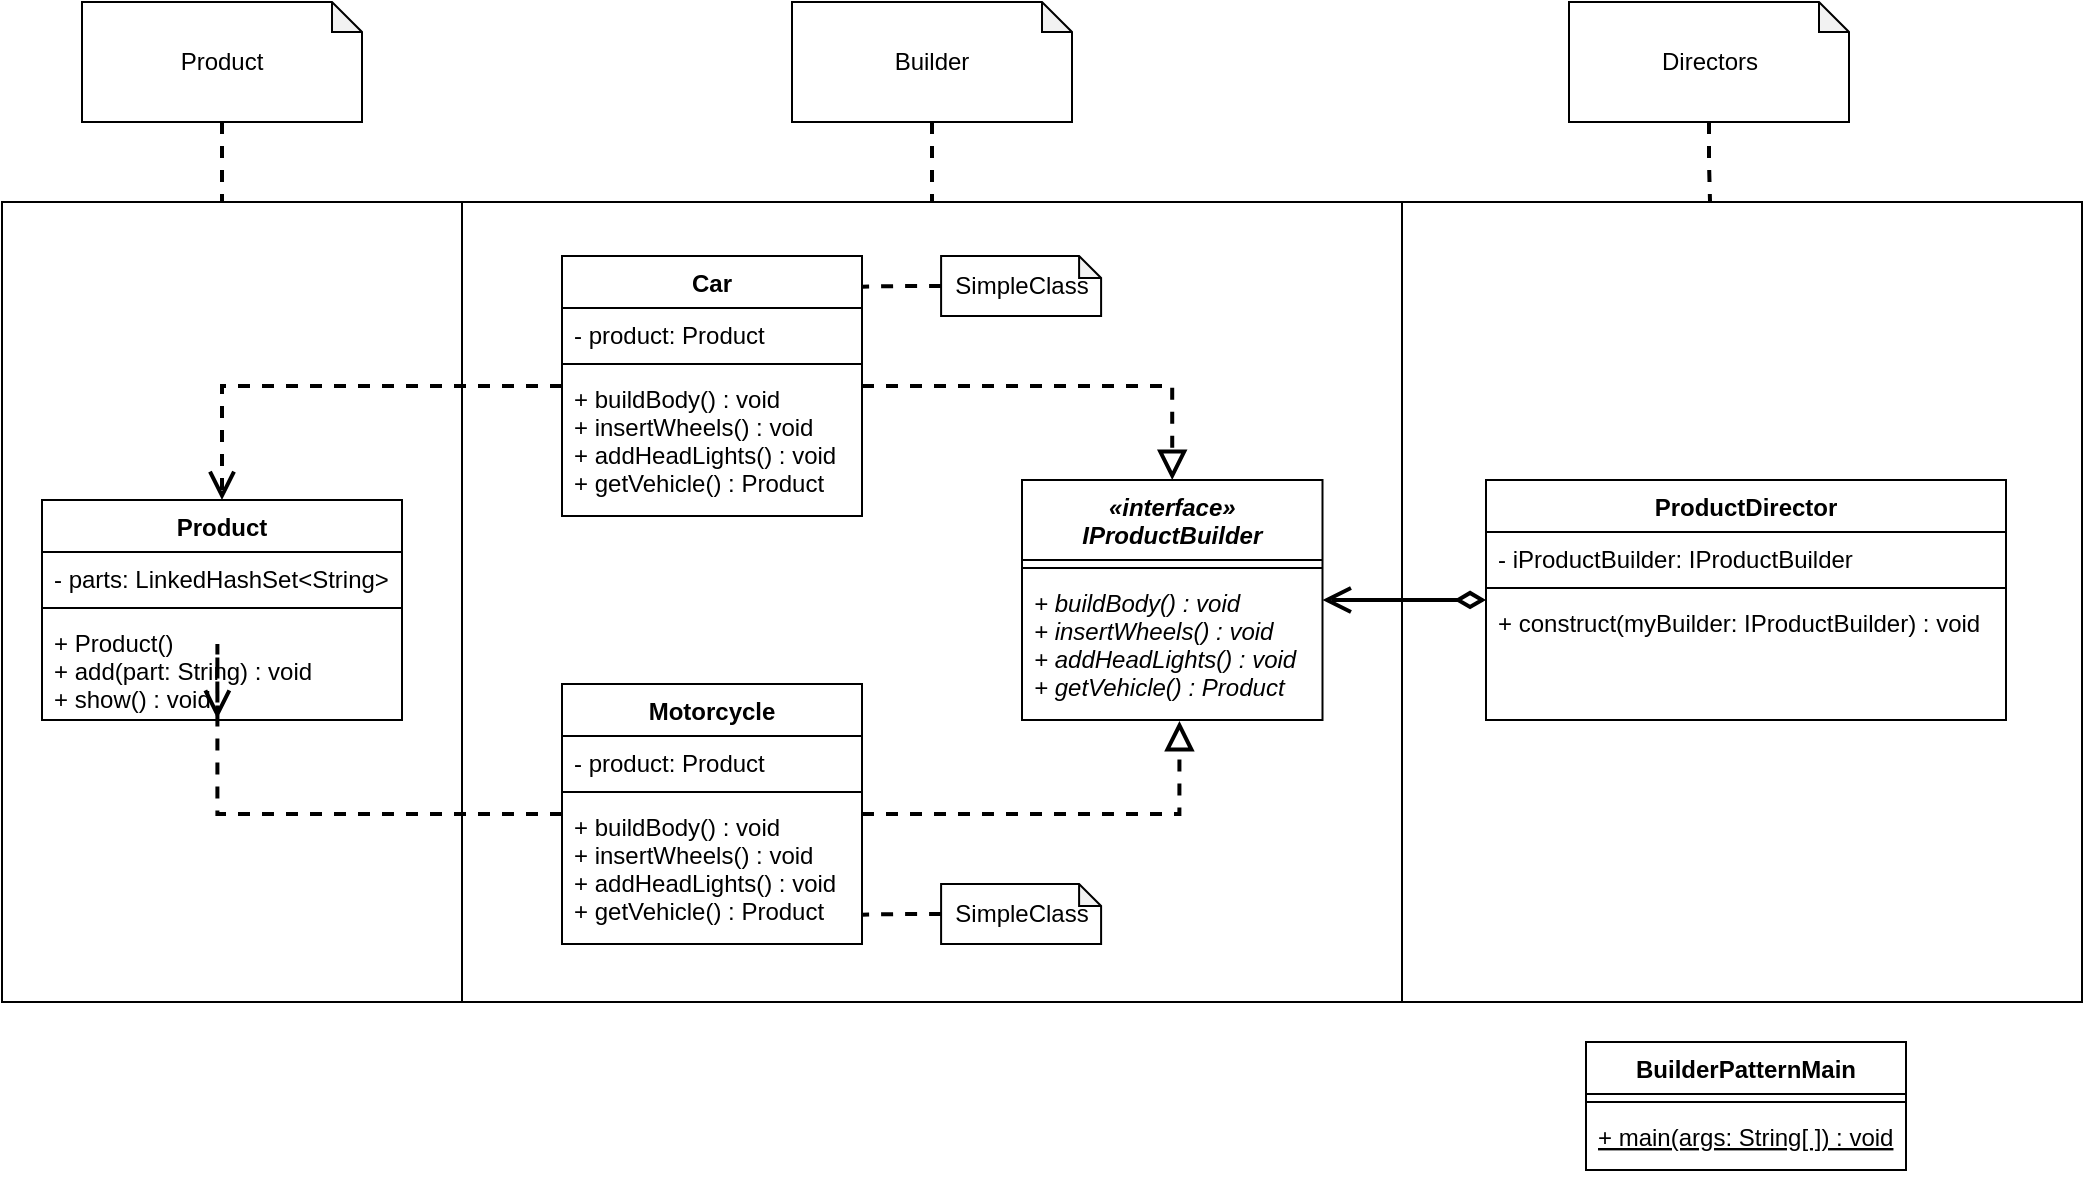 <mxfile version="20.0.4" type="device"><diagram id="iUhGP4TNWq7jxttfrQu5" name="Page-1"><mxGraphModel dx="1087" dy="1686" grid="1" gridSize="10" guides="1" tooltips="1" connect="1" arrows="1" fold="1" page="1" pageScale="1" pageWidth="850" pageHeight="1100" math="0" shadow="0"><root><mxCell id="0"/><mxCell id="1" parent="0"/><mxCell id="AHPFcoRHV780sCgT1En4-89" value="" style="rounded=0;whiteSpace=wrap;html=1;fillColor=none;" parent="1" vertex="1"><mxGeometry x="1110" y="-310" width="340" height="400" as="geometry"/></mxCell><mxCell id="AHPFcoRHV780sCgT1En4-74" value="" style="rounded=0;whiteSpace=wrap;html=1;fillColor=none;" parent="1" vertex="1"><mxGeometry x="640" y="-310" width="470" height="400" as="geometry"/></mxCell><mxCell id="AHPFcoRHV780sCgT1En4-67" style="edgeStyle=orthogonalEdgeStyle;rounded=0;orthogonalLoop=1;jettySize=auto;html=1;exitX=0.5;exitY=0;exitDx=0;exitDy=0;entryX=0.5;entryY=0;entryDx=0;entryDy=0;startArrow=open;startFill=0;dashed=1;strokeWidth=2;startSize=10;endArrow=none;endFill=0;" parent="1" edge="1"><mxGeometry relative="1" as="geometry"><mxPoint x="340.75" y="-250" as="sourcePoint"/><Array as="points"><mxPoint x="341" y="-290"/><mxPoint x="625" y="-290"/></Array></mxGeometry></mxCell><mxCell id="AHPFcoRHV780sCgT1En4-69" style="edgeStyle=orthogonalEdgeStyle;rounded=0;orthogonalLoop=1;jettySize=auto;html=1;entryX=0.516;entryY=1;entryDx=0;entryDy=0;entryPerimeter=0;dashed=1;startArrow=open;startFill=0;endArrow=none;endFill=0;startSize=10;strokeWidth=2;exitX=0.482;exitY=1.001;exitDx=0;exitDy=0;exitPerimeter=0;" parent="1" edge="1"><mxGeometry relative="1" as="geometry"><mxPoint x="336.403" y="190.282" as="sourcePoint"/><Array as="points"><mxPoint x="336" y="230"/><mxPoint x="630" y="230"/></Array></mxGeometry></mxCell><mxCell id="AHPFcoRHV780sCgT1En4-62" value="BuilderPatternMain" style="swimlane;fontStyle=1;align=center;verticalAlign=top;childLayout=stackLayout;horizontal=1;startSize=26;horizontalStack=0;resizeParent=1;resizeParentMax=0;resizeLast=0;collapsible=1;marginBottom=0;fillColor=none;" parent="1" vertex="1"><mxGeometry x="1202" y="110" width="160" height="64" as="geometry"/></mxCell><mxCell id="AHPFcoRHV780sCgT1En4-63" value="" style="line;strokeWidth=1;fillColor=none;align=left;verticalAlign=middle;spacingTop=-1;spacingLeft=3;spacingRight=3;rotatable=0;labelPosition=right;points=[];portConstraint=eastwest;" parent="AHPFcoRHV780sCgT1En4-62" vertex="1"><mxGeometry y="26" width="160" height="8" as="geometry"/></mxCell><mxCell id="AHPFcoRHV780sCgT1En4-64" value="+ main(args: String[ ]) : void" style="text;strokeColor=none;fillColor=none;align=left;verticalAlign=top;spacingLeft=4;spacingRight=4;overflow=hidden;rotatable=0;points=[[0,0.5],[1,0.5]];portConstraint=eastwest;fontStyle=4" parent="AHPFcoRHV780sCgT1En4-62" vertex="1"><mxGeometry y="34" width="160" height="30" as="geometry"/></mxCell><mxCell id="AHPFcoRHV780sCgT1En4-92" style="edgeStyle=orthogonalEdgeStyle;rounded=0;orthogonalLoop=1;jettySize=auto;html=1;exitX=0.5;exitY=1;exitDx=0;exitDy=0;exitPerimeter=0;entryX=0.453;entryY=0.001;entryDx=0;entryDy=0;entryPerimeter=0;startArrow=none;startFill=0;endArrow=none;endFill=0;startSize=10;endSize=10;strokeWidth=2;dashed=1;" parent="1" source="AHPFcoRHV780sCgT1En4-90" target="AHPFcoRHV780sCgT1En4-89" edge="1"><mxGeometry relative="1" as="geometry"/></mxCell><mxCell id="AHPFcoRHV780sCgT1En4-90" value="Directors" style="shape=note;whiteSpace=wrap;html=1;backgroundOutline=1;darkOpacity=0.05;size=15;" parent="1" vertex="1"><mxGeometry x="1193.5" y="-410" width="140" height="60" as="geometry"/></mxCell><mxCell id="AHPFcoRHV780sCgT1En4-93" style="edgeStyle=orthogonalEdgeStyle;rounded=0;orthogonalLoop=1;jettySize=auto;html=1;dashed=1;startArrow=none;startFill=0;endArrow=none;endFill=0;startSize=10;endSize=10;strokeWidth=2;" parent="1" source="AHPFcoRHV780sCgT1En4-91" target="AHPFcoRHV780sCgT1En4-74" edge="1"><mxGeometry relative="1" as="geometry"/></mxCell><mxCell id="AHPFcoRHV780sCgT1En4-91" value="Builder" style="shape=note;whiteSpace=wrap;html=1;backgroundOutline=1;darkOpacity=0.05;size=15;" parent="1" vertex="1"><mxGeometry x="805" y="-410" width="140" height="60" as="geometry"/></mxCell><mxCell id="AHPFcoRHV780sCgT1En4-123" style="edgeStyle=orthogonalEdgeStyle;rounded=0;orthogonalLoop=1;jettySize=auto;html=1;entryX=0.5;entryY=0;entryDx=0;entryDy=0;dashed=1;startArrow=none;startFill=0;endArrow=block;endFill=0;startSize=10;endSize=10;strokeWidth=2;" parent="1" source="AHPFcoRHV780sCgT1En4-94" target="AHPFcoRHV780sCgT1En4-110" edge="1"><mxGeometry relative="1" as="geometry"/></mxCell><mxCell id="AHPFcoRHV780sCgT1En4-127" style="edgeStyle=orthogonalEdgeStyle;rounded=0;orthogonalLoop=1;jettySize=auto;html=1;entryX=0.5;entryY=0;entryDx=0;entryDy=0;startArrow=none;startFill=0;endArrow=open;endFill=0;startSize=10;endSize=10;strokeWidth=2;dashed=1;" parent="1" source="AHPFcoRHV780sCgT1En4-94" target="AHPFcoRHV780sCgT1En4-113" edge="1"><mxGeometry relative="1" as="geometry"/></mxCell><mxCell id="AHPFcoRHV780sCgT1En4-94" value="Car" style="swimlane;fontStyle=1;align=center;verticalAlign=top;childLayout=stackLayout;horizontal=1;startSize=26;horizontalStack=0;resizeParent=1;resizeParentMax=0;resizeLast=0;collapsible=1;marginBottom=0;fillColor=none;" parent="1" vertex="1"><mxGeometry x="690" y="-283" width="150" height="130" as="geometry"/></mxCell><mxCell id="AHPFcoRHV780sCgT1En4-95" value="- product: Product" style="text;strokeColor=none;fillColor=none;align=left;verticalAlign=top;spacingLeft=4;spacingRight=4;overflow=hidden;rotatable=0;points=[[0,0.5],[1,0.5]];portConstraint=eastwest;" parent="AHPFcoRHV780sCgT1En4-94" vertex="1"><mxGeometry y="26" width="150" height="24" as="geometry"/></mxCell><mxCell id="AHPFcoRHV780sCgT1En4-96" value="" style="line;strokeWidth=1;fillColor=none;align=left;verticalAlign=middle;spacingTop=-1;spacingLeft=3;spacingRight=3;rotatable=0;labelPosition=right;points=[];portConstraint=eastwest;" parent="AHPFcoRHV780sCgT1En4-94" vertex="1"><mxGeometry y="50" width="150" height="8" as="geometry"/></mxCell><mxCell id="AHPFcoRHV780sCgT1En4-97" value="+ buildBody() : void&#10;+ insertWheels() : void&#10;+ addHeadLights() : void&#10;+ getVehicle() : Product" style="text;strokeColor=none;fillColor=none;align=left;verticalAlign=top;spacingLeft=4;spacingRight=4;overflow=hidden;rotatable=0;points=[[0,0.5],[1,0.5]];portConstraint=eastwest;" parent="AHPFcoRHV780sCgT1En4-94" vertex="1"><mxGeometry y="58" width="150" height="72" as="geometry"/></mxCell><mxCell id="AHPFcoRHV780sCgT1En4-126" style="edgeStyle=orthogonalEdgeStyle;rounded=0;orthogonalLoop=1;jettySize=auto;html=1;entryX=0.524;entryY=1.007;entryDx=0;entryDy=0;entryPerimeter=0;dashed=1;startArrow=none;startFill=0;endArrow=block;endFill=0;startSize=10;endSize=10;strokeWidth=2;" parent="1" source="AHPFcoRHV780sCgT1En4-98" target="AHPFcoRHV780sCgT1En4-112" edge="1"><mxGeometry relative="1" as="geometry"/></mxCell><mxCell id="AHPFcoRHV780sCgT1En4-128" style="edgeStyle=orthogonalEdgeStyle;rounded=0;orthogonalLoop=1;jettySize=auto;html=1;entryX=0.487;entryY=0.989;entryDx=0;entryDy=0;entryPerimeter=0;startArrow=none;startFill=0;endArrow=open;endFill=0;startSize=10;endSize=10;strokeWidth=2;dashed=1;" parent="1" source="AHPFcoRHV780sCgT1En4-98" target="AHPFcoRHV780sCgT1En4-116" edge="1"><mxGeometry relative="1" as="geometry"/></mxCell><mxCell id="AHPFcoRHV780sCgT1En4-98" value="Motorcycle" style="swimlane;fontStyle=1;align=center;verticalAlign=top;childLayout=stackLayout;horizontal=1;startSize=26;horizontalStack=0;resizeParent=1;resizeParentMax=0;resizeLast=0;collapsible=1;marginBottom=0;fillColor=none;" parent="1" vertex="1"><mxGeometry x="690" y="-69" width="150" height="130" as="geometry"/></mxCell><mxCell id="AHPFcoRHV780sCgT1En4-99" value="- product: Product" style="text;strokeColor=none;fillColor=none;align=left;verticalAlign=top;spacingLeft=4;spacingRight=4;overflow=hidden;rotatable=0;points=[[0,0.5],[1,0.5]];portConstraint=eastwest;" parent="AHPFcoRHV780sCgT1En4-98" vertex="1"><mxGeometry y="26" width="150" height="24" as="geometry"/></mxCell><mxCell id="AHPFcoRHV780sCgT1En4-100" value="" style="line;strokeWidth=1;fillColor=none;align=left;verticalAlign=middle;spacingTop=-1;spacingLeft=3;spacingRight=3;rotatable=0;labelPosition=right;points=[];portConstraint=eastwest;" parent="AHPFcoRHV780sCgT1En4-98" vertex="1"><mxGeometry y="50" width="150" height="8" as="geometry"/></mxCell><mxCell id="AHPFcoRHV780sCgT1En4-101" value="+ buildBody() : void&#10;+ insertWheels() : void&#10;+ addHeadLights() : void&#10;+ getVehicle() : Product" style="text;strokeColor=none;fillColor=none;align=left;verticalAlign=top;spacingLeft=4;spacingRight=4;overflow=hidden;rotatable=0;points=[[0,0.5],[1,0.5]];portConstraint=eastwest;" parent="AHPFcoRHV780sCgT1En4-98" vertex="1"><mxGeometry y="58" width="150" height="72" as="geometry"/></mxCell><mxCell id="AHPFcoRHV780sCgT1En4-129" style="edgeStyle=orthogonalEdgeStyle;rounded=0;orthogonalLoop=1;jettySize=auto;html=1;entryX=0;entryY=0.032;entryDx=0;entryDy=0;entryPerimeter=0;startArrow=open;startFill=0;endArrow=diamondThin;endFill=0;startSize=10;endSize=10;strokeWidth=2;jumpSize=6;" parent="1" source="AHPFcoRHV780sCgT1En4-110" target="AHPFcoRHV780sCgT1En4-120" edge="1"><mxGeometry relative="1" as="geometry"/></mxCell><mxCell id="AHPFcoRHV780sCgT1En4-110" value="«interface»&#10;IProductBuilder" style="swimlane;fontStyle=3;align=center;verticalAlign=top;childLayout=stackLayout;horizontal=1;startSize=40;horizontalStack=0;resizeParent=1;resizeParentMax=0;resizeLast=0;collapsible=1;marginBottom=0;" parent="1" vertex="1"><mxGeometry x="920" y="-171" width="150.25" height="120" as="geometry"/></mxCell><mxCell id="AHPFcoRHV780sCgT1En4-111" value="" style="line;strokeWidth=1;fillColor=none;align=left;verticalAlign=middle;spacingTop=-1;spacingLeft=3;spacingRight=3;rotatable=0;labelPosition=right;points=[];portConstraint=eastwest;" parent="AHPFcoRHV780sCgT1En4-110" vertex="1"><mxGeometry y="40" width="150.25" height="8" as="geometry"/></mxCell><mxCell id="AHPFcoRHV780sCgT1En4-112" value="+ buildBody() : void&#10;+ insertWheels() : void&#10;+ addHeadLights() : void&#10;+ getVehicle() : Product" style="text;strokeColor=none;fillColor=none;align=left;verticalAlign=top;spacingLeft=4;spacingRight=4;overflow=hidden;rotatable=0;points=[[0,0.5],[1,0.5]];portConstraint=eastwest;fontStyle=2" parent="AHPFcoRHV780sCgT1En4-110" vertex="1"><mxGeometry y="48" width="150.25" height="72" as="geometry"/></mxCell><mxCell id="AHPFcoRHV780sCgT1En4-113" value="Product" style="swimlane;fontStyle=1;align=center;verticalAlign=top;childLayout=stackLayout;horizontal=1;startSize=26;horizontalStack=0;resizeParent=1;resizeParentMax=0;resizeLast=0;collapsible=1;marginBottom=0;fillColor=none;" parent="1" vertex="1"><mxGeometry x="430" y="-161" width="180" height="110" as="geometry"/></mxCell><mxCell id="AHPFcoRHV780sCgT1En4-114" value="- parts: LinkedHashSet&lt;String&gt;" style="text;strokeColor=none;fillColor=none;align=left;verticalAlign=top;spacingLeft=4;spacingRight=4;overflow=hidden;rotatable=0;points=[[0,0.5],[1,0.5]];portConstraint=eastwest;" parent="AHPFcoRHV780sCgT1En4-113" vertex="1"><mxGeometry y="26" width="180" height="24" as="geometry"/></mxCell><mxCell id="AHPFcoRHV780sCgT1En4-115" value="" style="line;strokeWidth=1;fillColor=none;align=left;verticalAlign=middle;spacingTop=-1;spacingLeft=3;spacingRight=3;rotatable=0;labelPosition=right;points=[];portConstraint=eastwest;" parent="AHPFcoRHV780sCgT1En4-113" vertex="1"><mxGeometry y="50" width="180" height="8" as="geometry"/></mxCell><mxCell id="AHPFcoRHV780sCgT1En4-116" value="+ Product()&#10;+ add(part: String) : void&#10;+ show() : void" style="text;strokeColor=none;fillColor=none;align=left;verticalAlign=top;spacingLeft=4;spacingRight=4;overflow=hidden;rotatable=0;points=[[0,0.5],[1,0.5]];portConstraint=eastwest;" parent="AHPFcoRHV780sCgT1En4-113" vertex="1"><mxGeometry y="58" width="180" height="52" as="geometry"/></mxCell><mxCell id="AHPFcoRHV780sCgT1En4-117" value="ProductDirector" style="swimlane;fontStyle=1;align=center;verticalAlign=top;childLayout=stackLayout;horizontal=1;startSize=26;horizontalStack=0;resizeParent=1;resizeParentMax=0;resizeLast=0;collapsible=1;marginBottom=0;fillColor=none;" parent="1" vertex="1"><mxGeometry x="1152" y="-171" width="260" height="120" as="geometry"/></mxCell><mxCell id="AHPFcoRHV780sCgT1En4-118" value="- iProductBuilder: IProductBuilder" style="text;strokeColor=none;fillColor=none;align=left;verticalAlign=top;spacingLeft=4;spacingRight=4;overflow=hidden;rotatable=0;points=[[0,0.5],[1,0.5]];portConstraint=eastwest;" parent="AHPFcoRHV780sCgT1En4-117" vertex="1"><mxGeometry y="26" width="260" height="24" as="geometry"/></mxCell><mxCell id="AHPFcoRHV780sCgT1En4-119" value="" style="line;strokeWidth=1;fillColor=none;align=left;verticalAlign=middle;spacingTop=-1;spacingLeft=3;spacingRight=3;rotatable=0;labelPosition=right;points=[];portConstraint=eastwest;" parent="AHPFcoRHV780sCgT1En4-117" vertex="1"><mxGeometry y="50" width="260" height="8" as="geometry"/></mxCell><mxCell id="AHPFcoRHV780sCgT1En4-120" value="+ construct(myBuilder: IProductBuilder) : void" style="text;strokeColor=none;fillColor=none;align=left;verticalAlign=top;spacingLeft=4;spacingRight=4;overflow=hidden;rotatable=0;points=[[0,0.5],[1,0.5]];portConstraint=eastwest;" parent="AHPFcoRHV780sCgT1En4-117" vertex="1"><mxGeometry y="58" width="260" height="62" as="geometry"/></mxCell><mxCell id="5rmaZUIVb3WQoqTbgxoz-1" value="" style="rounded=0;whiteSpace=wrap;html=1;fillColor=none;" vertex="1" parent="1"><mxGeometry x="410" y="-310" width="230" height="400" as="geometry"/></mxCell><mxCell id="5rmaZUIVb3WQoqTbgxoz-2" style="edgeStyle=orthogonalEdgeStyle;rounded=0;orthogonalLoop=1;jettySize=auto;html=1;dashed=1;startArrow=none;startFill=0;endArrow=none;endFill=0;startSize=10;endSize=10;strokeWidth=2;" edge="1" parent="1" source="5rmaZUIVb3WQoqTbgxoz-3"><mxGeometry relative="1" as="geometry"><mxPoint x="520" y="-310" as="targetPoint"/></mxGeometry></mxCell><mxCell id="5rmaZUIVb3WQoqTbgxoz-3" value="Product" style="shape=note;whiteSpace=wrap;html=1;backgroundOutline=1;darkOpacity=0.05;size=15;" vertex="1" parent="1"><mxGeometry x="450" y="-410" width="140" height="60" as="geometry"/></mxCell><mxCell id="5rmaZUIVb3WQoqTbgxoz-4" style="edgeStyle=orthogonalEdgeStyle;rounded=0;orthogonalLoop=1;jettySize=auto;html=1;dashed=1;startArrow=none;startFill=0;endArrow=none;endFill=0;startSize=10;endSize=10;strokeWidth=2;entryX=1.003;entryY=0.141;entryDx=0;entryDy=0;entryPerimeter=0;" edge="1" parent="1" source="5rmaZUIVb3WQoqTbgxoz-5"><mxGeometry relative="1" as="geometry"><mxPoint x="840" y="-267.67" as="targetPoint"/></mxGeometry></mxCell><mxCell id="5rmaZUIVb3WQoqTbgxoz-5" value="SimpleClass" style="shape=note;whiteSpace=wrap;html=1;backgroundOutline=1;darkOpacity=0.05;size=11;" vertex="1" parent="1"><mxGeometry x="879.55" y="-283" width="80" height="30" as="geometry"/></mxCell><mxCell id="5rmaZUIVb3WQoqTbgxoz-6" style="edgeStyle=orthogonalEdgeStyle;rounded=0;orthogonalLoop=1;jettySize=auto;html=1;dashed=1;startArrow=none;startFill=0;endArrow=none;endFill=0;startSize=10;endSize=10;strokeWidth=2;entryX=1.003;entryY=0.141;entryDx=0;entryDy=0;entryPerimeter=0;" edge="1" parent="1" source="5rmaZUIVb3WQoqTbgxoz-7"><mxGeometry relative="1" as="geometry"><mxPoint x="840.0" y="46.33" as="targetPoint"/></mxGeometry></mxCell><mxCell id="5rmaZUIVb3WQoqTbgxoz-7" value="SimpleClass" style="shape=note;whiteSpace=wrap;html=1;backgroundOutline=1;darkOpacity=0.05;size=11;" vertex="1" parent="1"><mxGeometry x="879.55" y="31" width="80" height="30" as="geometry"/></mxCell></root></mxGraphModel></diagram></mxfile>